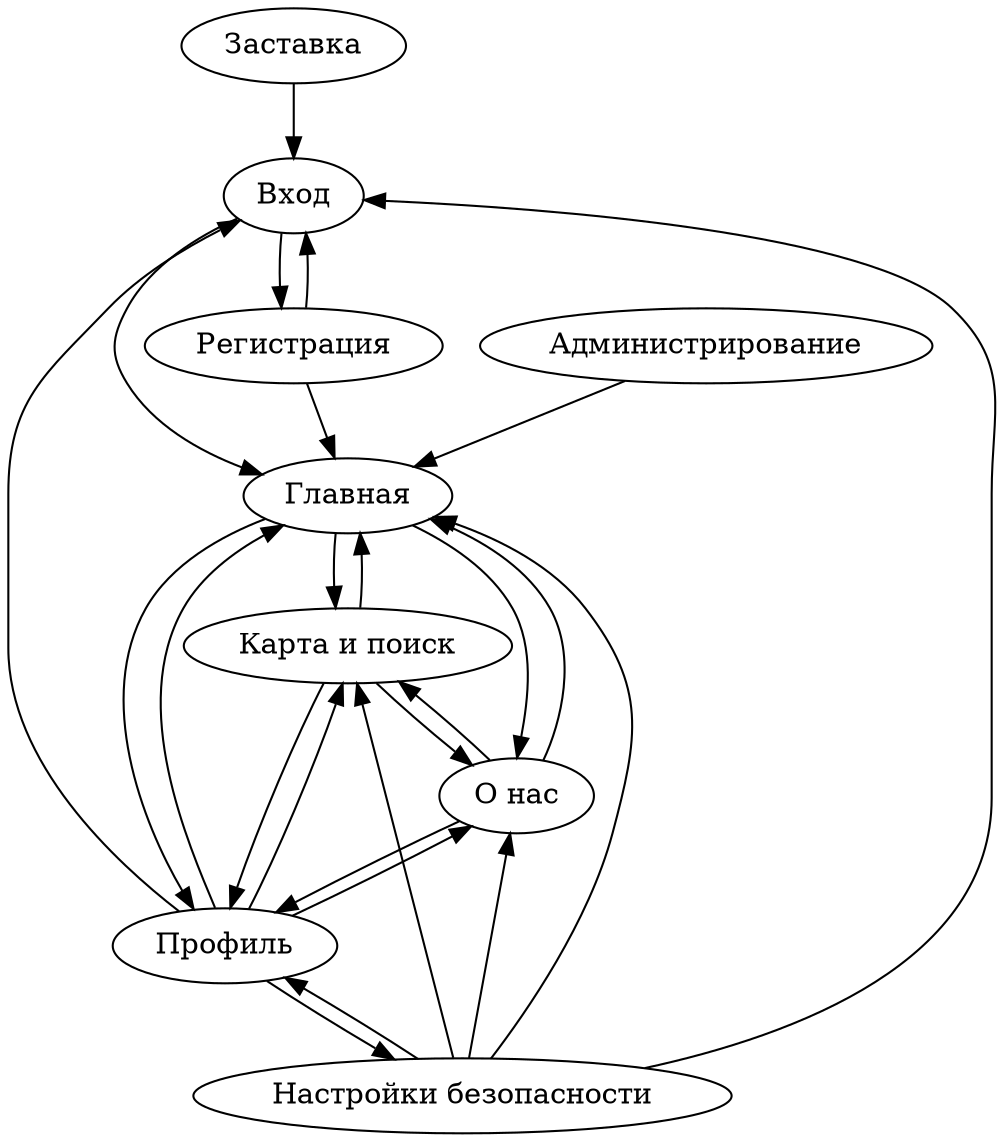 digraph PageMovement {
  // Узлы (страницы)
  login [label="Вход"]
  register [label="Регистрация"]
  admin [label="Администрирование"]
  cover [label="Заставка"]
  main [label="Главная"]
  map [label="Карта и поиск"]
  profile [label="Профиль"]
  security [label="Настройки безопасности"]
  about_us [label="О нас"]

  // Рёбра (перемещение между страницами)
  cover -> login
  login -> register
  register -> login
  login -> main
  register -> main
  admin -> main
  main -> map
  main -> profile
  main -> about_us
  map -> main
  map -> profile
  map -> about_us
  profile -> main
  profile -> map
  profile -> about_us
  profile -> security
  profile -> login
  security -> main
  security -> map
  security -> about_us
  security -> profile
  security -> login
  about_us -> main
  about_us -> map
  about_us -> profile
}